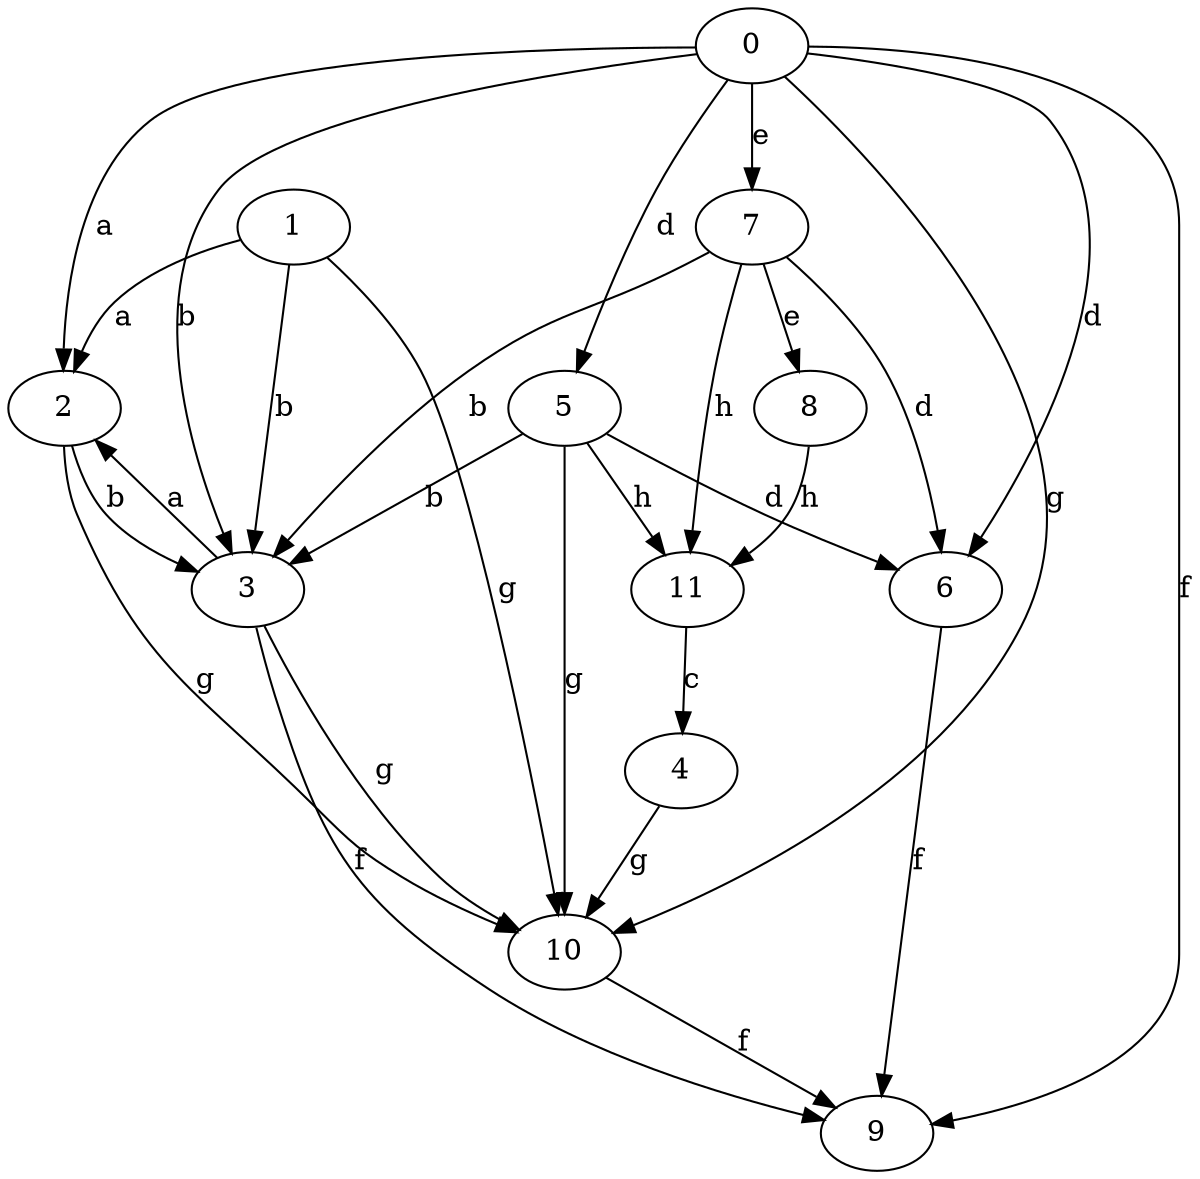 strict digraph  {
1;
2;
3;
4;
5;
0;
6;
7;
8;
9;
10;
11;
1 -> 2  [label=a];
1 -> 3  [label=b];
1 -> 10  [label=g];
2 -> 3  [label=b];
2 -> 10  [label=g];
3 -> 2  [label=a];
3 -> 9  [label=f];
3 -> 10  [label=g];
4 -> 10  [label=g];
5 -> 3  [label=b];
5 -> 6  [label=d];
5 -> 10  [label=g];
5 -> 11  [label=h];
0 -> 2  [label=a];
0 -> 3  [label=b];
0 -> 5  [label=d];
0 -> 6  [label=d];
0 -> 7  [label=e];
0 -> 9  [label=f];
0 -> 10  [label=g];
6 -> 9  [label=f];
7 -> 3  [label=b];
7 -> 6  [label=d];
7 -> 8  [label=e];
7 -> 11  [label=h];
8 -> 11  [label=h];
10 -> 9  [label=f];
11 -> 4  [label=c];
}
